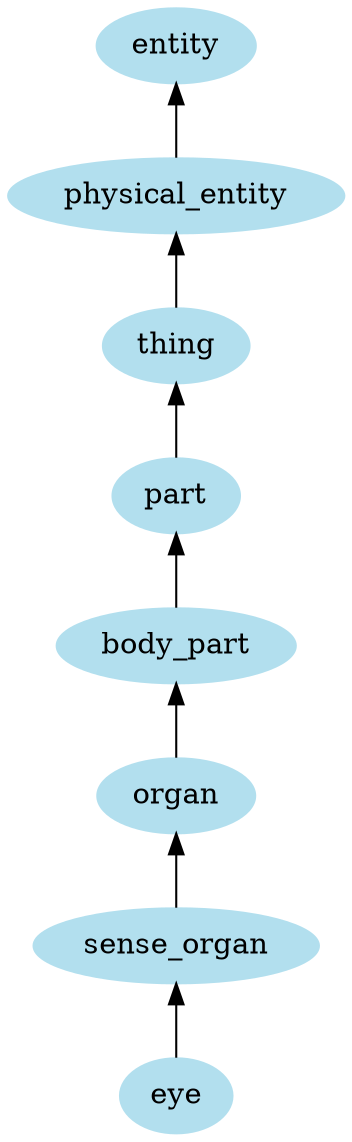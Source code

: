 digraph unix {
	node [color=lightblue2 style=filled]
	rankdir=BT
	eye -> sense_organ
	sense_organ -> organ
	organ -> body_part
	body_part -> part
	part -> thing
	thing -> physical_entity
	physical_entity -> entity
}
